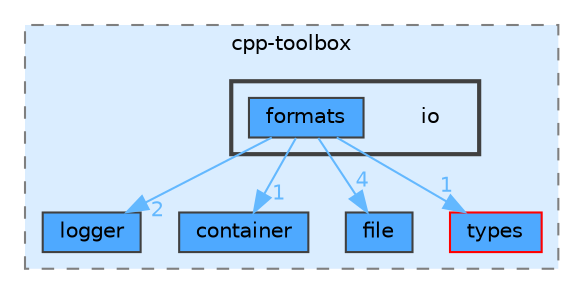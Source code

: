 digraph "src/include/cpp-toolbox/io"
{
 // LATEX_PDF_SIZE
  bgcolor="transparent";
  edge [fontname=Helvetica,fontsize=10,labelfontname=Helvetica,labelfontsize=10];
  node [fontname=Helvetica,fontsize=10,shape=box,height=0.2,width=0.4];
  compound=true
  subgraph clusterdir_09c6140c2956544491238e129f11fd9f {
    graph [ bgcolor="#daedff", pencolor="grey50", label="cpp-toolbox", fontname=Helvetica,fontsize=10 style="filled,dashed", URL="dir_09c6140c2956544491238e129f11fd9f.html",tooltip=""]
  dir_40d9b6a4c321e73b85093107dc465522 [label="logger", fillcolor="#4ea9ff", color="grey25", style="filled", URL="dir_40d9b6a4c321e73b85093107dc465522.html",tooltip=""];
  dir_5e35b7373085dba8dab58644e4548795 [label="container", fillcolor="#4ea9ff", color="grey25", style="filled", URL="dir_5e35b7373085dba8dab58644e4548795.html",tooltip=""];
  dir_b5aa90370c16f0962bf4137c01c04103 [label="file", fillcolor="#4ea9ff", color="grey25", style="filled", URL="dir_b5aa90370c16f0962bf4137c01c04103.html",tooltip=""];
  dir_d073c017754f5bdb7e8e1de8ad13b99a [label="types", fillcolor="#4ea9ff", color="red", style="filled", URL="dir_d073c017754f5bdb7e8e1de8ad13b99a.html",tooltip=""];
  subgraph clusterdir_0525589dda1abc1cfa65fd0da343267e {
    graph [ bgcolor="#daedff", pencolor="grey25", label="", fontname=Helvetica,fontsize=10 style="filled,bold", URL="dir_0525589dda1abc1cfa65fd0da343267e.html",tooltip=""]
    dir_0525589dda1abc1cfa65fd0da343267e [shape=plaintext, label="io"];
  dir_1d45bcc800627d18cbc66f5a2df2fc7a [label="formats", fillcolor="#4ea9ff", color="grey25", style="filled", URL="dir_1d45bcc800627d18cbc66f5a2df2fc7a.html",tooltip=""];
  }
  }
  dir_1d45bcc800627d18cbc66f5a2df2fc7a->dir_40d9b6a4c321e73b85093107dc465522 [headlabel="2", labeldistance=1.5 headhref="dir_000008_000015.html" href="dir_000008_000015.html" color="steelblue1" fontcolor="steelblue1"];
  dir_1d45bcc800627d18cbc66f5a2df2fc7a->dir_5e35b7373085dba8dab58644e4548795 [headlabel="1", labeldistance=1.5 headhref="dir_000008_000002.html" href="dir_000008_000002.html" color="steelblue1" fontcolor="steelblue1"];
  dir_1d45bcc800627d18cbc66f5a2df2fc7a->dir_b5aa90370c16f0962bf4137c01c04103 [headlabel="4", labeldistance=1.5 headhref="dir_000008_000007.html" href="dir_000008_000007.html" color="steelblue1" fontcolor="steelblue1"];
  dir_1d45bcc800627d18cbc66f5a2df2fc7a->dir_d073c017754f5bdb7e8e1de8ad13b99a [headlabel="1", labeldistance=1.5 headhref="dir_000008_000021.html" href="dir_000008_000021.html" color="steelblue1" fontcolor="steelblue1"];
}
